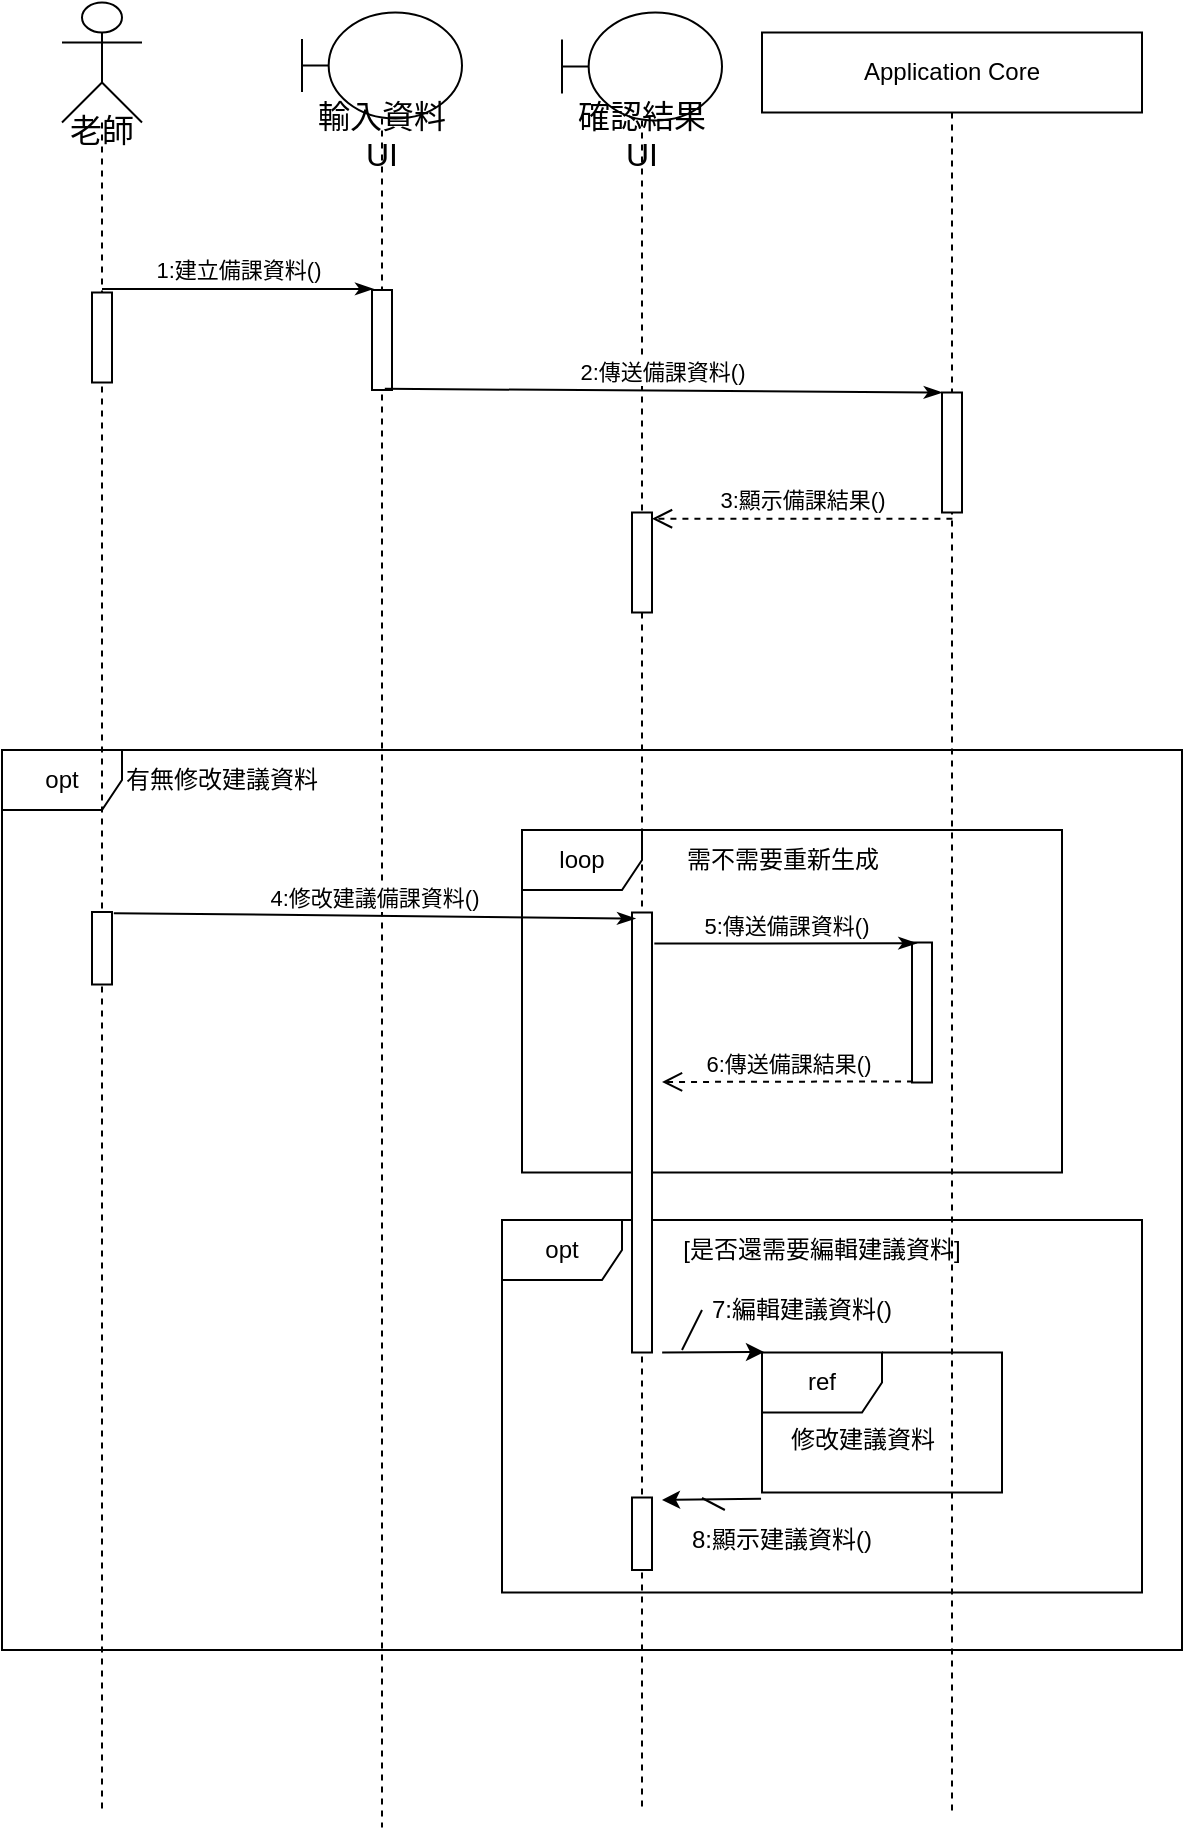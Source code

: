 <mxfile version="25.0.3">
  <diagram name="第 1 页" id="_kCn5gWWrIlWfqqUU_DX">
    <mxGraphModel dx="1216" dy="525" grid="1" gridSize="10" guides="1" tooltips="1" connect="1" arrows="1" fold="1" page="1" pageScale="1" pageWidth="1100" pageHeight="1700" math="0" shadow="0">
      <root>
        <mxCell id="0" />
        <mxCell id="1" parent="0" />
        <mxCell id="YPL2zZCJEPcPc3VNx12_-89" value="opt" style="shape=umlFrame;whiteSpace=wrap;html=1;" vertex="1" parent="1">
          <mxGeometry x="230" y="470" width="590" height="450" as="geometry" />
        </mxCell>
        <mxCell id="3" value="&lt;p&gt;&lt;font style=&quot;font-size: 16px;&quot;&gt;老師&lt;/font&gt;&lt;/p&gt;" style="shape=umlLifeline;participant=umlActor;perimeter=lifelinePerimeter;whiteSpace=wrap;html=1;container=1;collapsible=0;recursiveResize=0;verticalAlign=top;spacingTop=36;outlineConnect=0;size=60;align=center;" parent="1" vertex="1">
          <mxGeometry x="260" y="96.25" width="40" height="905" as="geometry" />
        </mxCell>
        <mxCell id="63" value="" style="html=1;points=[];perimeter=orthogonalPerimeter;" parent="3" vertex="1">
          <mxGeometry x="15" y="145" width="10" height="45" as="geometry" />
        </mxCell>
        <mxCell id="87" value="" style="html=1;points=[];perimeter=orthogonalPerimeter;" parent="3" vertex="1">
          <mxGeometry x="15" y="454.75" width="10" height="36.25" as="geometry" />
        </mxCell>
        <mxCell id="6" value="輸入資料UI" style="shape=umlLifeline;participant=umlBoundary;perimeter=lifelinePerimeter;whiteSpace=wrap;html=1;container=1;collapsible=0;recursiveResize=0;verticalAlign=top;spacingTop=36;outlineConnect=0;fontSize=16;size=53;" parent="1" vertex="1">
          <mxGeometry x="380" y="101.25" width="80" height="907.5" as="geometry" />
        </mxCell>
        <mxCell id="18" value="" style="html=1;points=[];perimeter=orthogonalPerimeter;" parent="6" vertex="1">
          <mxGeometry x="35" y="138.75" width="10" height="50" as="geometry" />
        </mxCell>
        <mxCell id="7" value="確認結果UI" style="shape=umlLifeline;participant=umlBoundary;perimeter=lifelinePerimeter;whiteSpace=wrap;html=1;container=1;collapsible=0;recursiveResize=0;verticalAlign=top;spacingTop=36;outlineConnect=0;fontSize=16;size=54;" parent="1" vertex="1">
          <mxGeometry x="510" y="101.25" width="80" height="900" as="geometry" />
        </mxCell>
        <mxCell id="26" value="" style="html=1;points=[];perimeter=orthogonalPerimeter;" parent="7" vertex="1">
          <mxGeometry x="35" y="250" width="10" height="50" as="geometry" />
        </mxCell>
        <mxCell id="YPL2zZCJEPcPc3VNx12_-100" value="" style="html=1;points=[];perimeter=orthogonalPerimeter;" vertex="1" parent="7">
          <mxGeometry x="35" y="742.5" width="10" height="36.25" as="geometry" />
        </mxCell>
        <mxCell id="8" value="Application Core" style="shape=umlLifeline;perimeter=lifelinePerimeter;whiteSpace=wrap;html=1;container=1;collapsible=0;recursiveResize=0;outlineConnect=0;" parent="1" vertex="1">
          <mxGeometry x="610" y="111.25" width="190" height="890" as="geometry" />
        </mxCell>
        <mxCell id="YPL2zZCJEPcPc3VNx12_-92" value="opt" style="shape=umlFrame;whiteSpace=wrap;html=1;" vertex="1" parent="8">
          <mxGeometry x="-130" y="593.75" width="320" height="186.25" as="geometry" />
        </mxCell>
        <mxCell id="22" value="" style="html=1;points=[];perimeter=orthogonalPerimeter;" parent="8" vertex="1">
          <mxGeometry x="90" y="180" width="10" height="60" as="geometry" />
        </mxCell>
        <mxCell id="46" value="" style="html=1;points=[];perimeter=orthogonalPerimeter;" parent="8" vertex="1">
          <mxGeometry x="75" y="455" width="10" height="70" as="geometry" />
        </mxCell>
        <mxCell id="77" value="ref" style="shape=umlFrame;whiteSpace=wrap;html=1;" parent="8" vertex="1">
          <mxGeometry y="660" width="120" height="70" as="geometry" />
        </mxCell>
        <mxCell id="85" value="修改建議資料" style="text;html=1;align=center;verticalAlign=middle;resizable=0;points=[];autosize=1;strokeColor=none;fillColor=none;" parent="8" vertex="1">
          <mxGeometry y="688.75" width="100" height="30" as="geometry" />
        </mxCell>
        <mxCell id="43" value="loop" style="shape=umlFrame;whiteSpace=wrap;html=1;" parent="8" vertex="1">
          <mxGeometry x="-120" y="398.75" width="270" height="171.25" as="geometry" />
        </mxCell>
        <mxCell id="49" value="需不需要重新生成" style="text;html=1;align=center;verticalAlign=middle;resizable=0;points=[];autosize=1;strokeColor=none;fillColor=none;" parent="8" vertex="1">
          <mxGeometry x="-50" y="398.75" width="120" height="30" as="geometry" />
        </mxCell>
        <mxCell id="YPL2zZCJEPcPc3VNx12_-91" value="" style="html=1;points=[];perimeter=orthogonalPerimeter;" vertex="1" parent="8">
          <mxGeometry x="-65" y="440" width="10" height="220" as="geometry" />
        </mxCell>
        <mxCell id="YPL2zZCJEPcPc3VNx12_-96" value="[是否還需要編輯建議資料]" style="text;html=1;align=center;verticalAlign=middle;whiteSpace=wrap;rounded=0;" vertex="1" parent="8">
          <mxGeometry x="-50" y="593.75" width="160" height="30" as="geometry" />
        </mxCell>
        <mxCell id="YPL2zZCJEPcPc3VNx12_-95" value="7:編輯建議資料()" style="text;html=1;align=center;verticalAlign=middle;whiteSpace=wrap;rounded=0;" vertex="1" parent="8">
          <mxGeometry x="-30" y="623.75" width="100" height="30" as="geometry" />
        </mxCell>
        <mxCell id="YPL2zZCJEPcPc3VNx12_-101" value="" style="endArrow=classic;html=1;rounded=0;exitX=-0.004;exitY=1.045;exitDx=0;exitDy=0;exitPerimeter=0;elbow=vertical;" edge="1" parent="8" source="77">
          <mxGeometry width="50" height="50" relative="1" as="geometry">
            <mxPoint x="-39.92" y="669.997" as="sourcePoint" />
            <mxPoint x="-50" y="733.75" as="targetPoint" />
          </mxGeometry>
        </mxCell>
        <mxCell id="YPL2zZCJEPcPc3VNx12_-102" value="8:顯示建議資料()" style="text;html=1;align=center;verticalAlign=middle;whiteSpace=wrap;rounded=0;" vertex="1" parent="8">
          <mxGeometry x="-40" y="738.75" width="100" height="30" as="geometry" />
        </mxCell>
        <mxCell id="15" value="1:建立備課資料()" style="html=1;verticalAlign=bottom;endArrow=classicThin;endFill=1;entryX=0.068;entryY=-0.011;entryDx=0;entryDy=0;entryPerimeter=0;" parent="1" source="3" target="18" edge="1">
          <mxGeometry x="-0.004" width="80" relative="1" as="geometry">
            <mxPoint x="310" y="239" as="sourcePoint" />
            <mxPoint x="378.36" y="240.0" as="targetPoint" />
            <mxPoint as="offset" />
          </mxGeometry>
        </mxCell>
        <mxCell id="21" value="2:傳送備課資料()" style="html=1;verticalAlign=bottom;endArrow=classicThin;endFill=1;exitX=0.64;exitY=0.988;exitDx=0;exitDy=0;exitPerimeter=0;" parent="1" source="18" target="22" edge="1">
          <mxGeometry x="-0.004" width="80" relative="1" as="geometry">
            <mxPoint x="430.16" y="300" as="sourcePoint" />
            <mxPoint x="540" y="300" as="targetPoint" />
            <mxPoint as="offset" />
          </mxGeometry>
        </mxCell>
        <mxCell id="24" value="3:顯示備課結果()" style="html=1;verticalAlign=bottom;endArrow=open;dashed=1;endSize=8;exitX=0.521;exitY=1.052;exitDx=0;exitDy=0;exitPerimeter=0;" parent="1" source="22" target="26" edge="1">
          <mxGeometry x="-0.002" relative="1" as="geometry">
            <mxPoint x="620" y="360" as="sourcePoint" />
            <mxPoint x="550" y="363" as="targetPoint" />
            <mxPoint as="offset" />
          </mxGeometry>
        </mxCell>
        <mxCell id="47" value="5:傳送備課資料()" style="html=1;verticalAlign=bottom;endArrow=classicThin;endFill=1;entryX=0.231;entryY=0.005;entryDx=0;entryDy=0;entryPerimeter=0;exitX=1.116;exitY=0.134;exitDx=0;exitDy=0;exitPerimeter=0;" parent="1" target="46" edge="1">
          <mxGeometry x="-0.004" width="80" relative="1" as="geometry">
            <mxPoint x="556.16" y="566.81" as="sourcePoint" />
            <mxPoint x="620" y="566" as="targetPoint" />
            <mxPoint as="offset" />
          </mxGeometry>
        </mxCell>
        <mxCell id="48" value="6:傳送備課結果()" style="html=1;verticalAlign=bottom;endArrow=open;dashed=1;endSize=8;exitX=0.052;exitY=0.992;exitDx=0;exitDy=0;exitPerimeter=0;" parent="1" source="46" edge="1">
          <mxGeometry x="-0.002" relative="1" as="geometry">
            <mxPoint x="630.21" y="635.0" as="sourcePoint" />
            <mxPoint x="560" y="636" as="targetPoint" />
            <mxPoint as="offset" />
          </mxGeometry>
        </mxCell>
        <mxCell id="88" value="4:修改建議備課資料()" style="html=1;verticalAlign=bottom;endArrow=classicThin;endFill=1;exitX=1.092;exitY=0.016;exitDx=0;exitDy=0;exitPerimeter=0;entryX=0.167;entryY=0.022;entryDx=0;entryDy=0;entryPerimeter=0;" parent="1" source="87" edge="1">
          <mxGeometry x="-0.004" width="80" relative="1" as="geometry">
            <mxPoint x="290" y="717.0" as="sourcePoint" />
            <mxPoint x="546.67" y="554.264" as="targetPoint" />
            <mxPoint as="offset" />
          </mxGeometry>
        </mxCell>
        <mxCell id="YPL2zZCJEPcPc3VNx12_-90" value="有無修改建議資料" style="text;html=1;align=center;verticalAlign=middle;whiteSpace=wrap;rounded=0;" vertex="1" parent="1">
          <mxGeometry x="275" y="470" width="130" height="30" as="geometry" />
        </mxCell>
        <mxCell id="YPL2zZCJEPcPc3VNx12_-93" value="" style="endArrow=classic;html=1;rounded=0;exitX=0.219;exitY=0.214;exitDx=0;exitDy=0;exitPerimeter=0;elbow=vertical;" edge="1" parent="1">
          <mxGeometry width="50" height="50" relative="1" as="geometry">
            <mxPoint x="560.08" y="771.247" as="sourcePoint" />
            <mxPoint x="611" y="771" as="targetPoint" />
          </mxGeometry>
        </mxCell>
        <mxCell id="YPL2zZCJEPcPc3VNx12_-98" value="" style="endArrow=none;html=1;rounded=0;entryX=0;entryY=0.5;entryDx=0;entryDy=0;" edge="1" parent="1" target="YPL2zZCJEPcPc3VNx12_-95">
          <mxGeometry width="50" height="50" relative="1" as="geometry">
            <mxPoint x="570" y="770" as="sourcePoint" />
            <mxPoint x="350" y="810" as="targetPoint" />
          </mxGeometry>
        </mxCell>
        <mxCell id="YPL2zZCJEPcPc3VNx12_-104" value="" style="endArrow=none;html=1;rounded=0;" edge="1" parent="1" target="YPL2zZCJEPcPc3VNx12_-102">
          <mxGeometry width="50" height="50" relative="1" as="geometry">
            <mxPoint x="580" y="844" as="sourcePoint" />
            <mxPoint x="590" y="824" as="targetPoint" />
          </mxGeometry>
        </mxCell>
      </root>
    </mxGraphModel>
  </diagram>
</mxfile>
